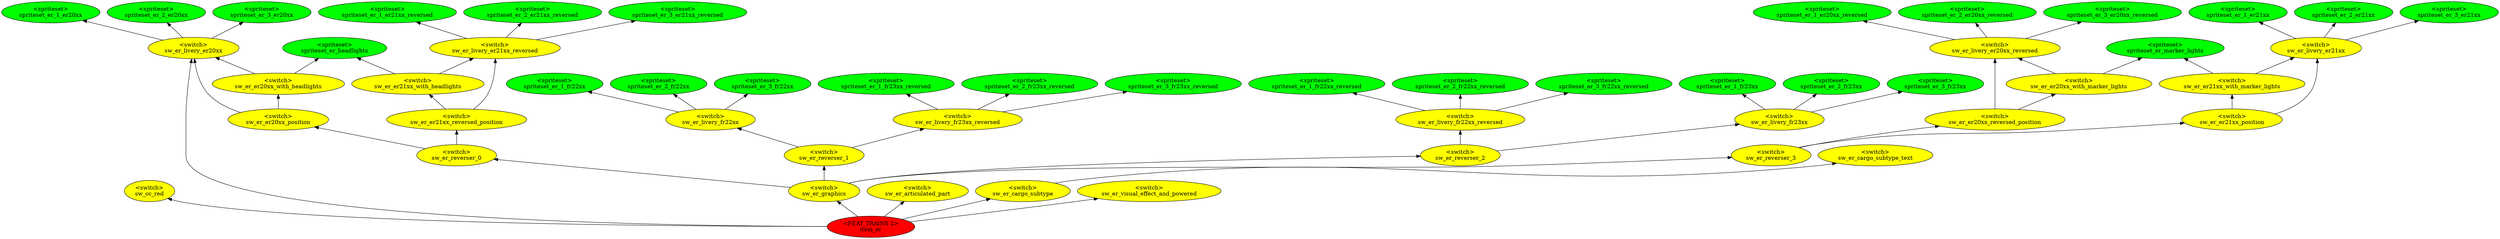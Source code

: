 digraph {
rankdir="BT"
sw_cc_red [fillcolor=yellow style="filled" label="<switch>\nsw_cc_red"]
spriteset_er_headlights [fillcolor=green style="filled" label="<spriteset>\nspriteset_er_headlights"]
spriteset_er_marker_lights [fillcolor=green style="filled" label="<spriteset>\nspriteset_er_marker_lights"]
spriteset_er_1_er20xx [fillcolor=green style="filled" label="<spriteset>\nspriteset_er_1_er20xx"]
spriteset_er_1_er20xx_reversed [fillcolor=green style="filled" label="<spriteset>\nspriteset_er_1_er20xx_reversed"]
spriteset_er_1_fr22xx [fillcolor=green style="filled" label="<spriteset>\nspriteset_er_1_fr22xx"]
spriteset_er_1_fr22xx_reversed [fillcolor=green style="filled" label="<spriteset>\nspriteset_er_1_fr22xx_reversed"]
spriteset_er_1_fr23xx [fillcolor=green style="filled" label="<spriteset>\nspriteset_er_1_fr23xx"]
spriteset_er_1_fr23xx_reversed [fillcolor=green style="filled" label="<spriteset>\nspriteset_er_1_fr23xx_reversed"]
spriteset_er_1_er21xx [fillcolor=green style="filled" label="<spriteset>\nspriteset_er_1_er21xx"]
spriteset_er_1_er21xx_reversed [fillcolor=green style="filled" label="<spriteset>\nspriteset_er_1_er21xx_reversed"]
spriteset_er_2_er20xx [fillcolor=green style="filled" label="<spriteset>\nspriteset_er_2_er20xx"]
spriteset_er_2_er20xx_reversed [fillcolor=green style="filled" label="<spriteset>\nspriteset_er_2_er20xx_reversed"]
spriteset_er_2_fr22xx [fillcolor=green style="filled" label="<spriteset>\nspriteset_er_2_fr22xx"]
spriteset_er_2_fr22xx_reversed [fillcolor=green style="filled" label="<spriteset>\nspriteset_er_2_fr22xx_reversed"]
spriteset_er_2_fr23xx [fillcolor=green style="filled" label="<spriteset>\nspriteset_er_2_fr23xx"]
spriteset_er_2_fr23xx_reversed [fillcolor=green style="filled" label="<spriteset>\nspriteset_er_2_fr23xx_reversed"]
spriteset_er_2_er21xx [fillcolor=green style="filled" label="<spriteset>\nspriteset_er_2_er21xx"]
spriteset_er_2_er21xx_reversed [fillcolor=green style="filled" label="<spriteset>\nspriteset_er_2_er21xx_reversed"]
spriteset_er_3_er20xx [fillcolor=green style="filled" label="<spriteset>\nspriteset_er_3_er20xx"]
spriteset_er_3_er20xx_reversed [fillcolor=green style="filled" label="<spriteset>\nspriteset_er_3_er20xx_reversed"]
spriteset_er_3_fr22xx [fillcolor=green style="filled" label="<spriteset>\nspriteset_er_3_fr22xx"]
spriteset_er_3_fr22xx_reversed [fillcolor=green style="filled" label="<spriteset>\nspriteset_er_3_fr22xx_reversed"]
spriteset_er_3_fr23xx [fillcolor=green style="filled" label="<spriteset>\nspriteset_er_3_fr23xx"]
spriteset_er_3_fr23xx_reversed [fillcolor=green style="filled" label="<spriteset>\nspriteset_er_3_fr23xx_reversed"]
spriteset_er_3_er21xx [fillcolor=green style="filled" label="<spriteset>\nspriteset_er_3_er21xx"]
spriteset_er_3_er21xx_reversed [fillcolor=green style="filled" label="<spriteset>\nspriteset_er_3_er21xx_reversed"]
sw_er_livery_er20xx [fillcolor=yellow style="filled" label="<switch>\nsw_er_livery_er20xx"]
sw_er_livery_er20xx_reversed [fillcolor=yellow style="filled" label="<switch>\nsw_er_livery_er20xx_reversed"]
sw_er_livery_fr22xx [fillcolor=yellow style="filled" label="<switch>\nsw_er_livery_fr22xx"]
sw_er_livery_fr22xx_reversed [fillcolor=yellow style="filled" label="<switch>\nsw_er_livery_fr22xx_reversed"]
sw_er_livery_fr23xx [fillcolor=yellow style="filled" label="<switch>\nsw_er_livery_fr23xx"]
sw_er_livery_fr23xx_reversed [fillcolor=yellow style="filled" label="<switch>\nsw_er_livery_fr23xx_reversed"]
sw_er_livery_er21xx [fillcolor=yellow style="filled" label="<switch>\nsw_er_livery_er21xx"]
sw_er_livery_er21xx_reversed [fillcolor=yellow style="filled" label="<switch>\nsw_er_livery_er21xx_reversed"]
sw_er_er20xx_with_headlights [fillcolor=yellow style="filled" label="<switch>\nsw_er_er20xx_with_headlights"]
sw_er_er20xx_position [fillcolor=yellow style="filled" label="<switch>\nsw_er_er20xx_position"]
sw_er_er20xx_with_marker_lights [fillcolor=yellow style="filled" label="<switch>\nsw_er_er20xx_with_marker_lights"]
sw_er_er20xx_reversed_position [fillcolor=yellow style="filled" label="<switch>\nsw_er_er20xx_reversed_position"]
sw_er_er21xx_with_headlights [fillcolor=yellow style="filled" label="<switch>\nsw_er_er21xx_with_headlights"]
sw_er_er21xx_reversed_position [fillcolor=yellow style="filled" label="<switch>\nsw_er_er21xx_reversed_position"]
sw_er_er21xx_with_marker_lights [fillcolor=yellow style="filled" label="<switch>\nsw_er_er21xx_with_marker_lights"]
sw_er_er21xx_position [fillcolor=yellow style="filled" label="<switch>\nsw_er_er21xx_position"]
sw_er_reverser_0 [fillcolor=yellow style="filled" label="<switch>\nsw_er_reverser_0"]
sw_er_reverser_1 [fillcolor=yellow style="filled" label="<switch>\nsw_er_reverser_1"]
sw_er_reverser_2 [fillcolor=yellow style="filled" label="<switch>\nsw_er_reverser_2"]
sw_er_reverser_3 [fillcolor=yellow style="filled" label="<switch>\nsw_er_reverser_3"]
sw_er_graphics [fillcolor=yellow style="filled" label="<switch>\nsw_er_graphics"]
sw_er_articulated_part [fillcolor=yellow style="filled" label="<switch>\nsw_er_articulated_part"]
sw_er_cargo_subtype_text [fillcolor=yellow style="filled" label="<switch>\nsw_er_cargo_subtype_text"]
sw_er_cargo_subtype [fillcolor=yellow style="filled" label="<switch>\nsw_er_cargo_subtype"]
sw_er_visual_effect_and_powered [fillcolor=yellow style="filled" label="<switch>\nsw_er_visual_effect_and_powered"]
item_er [fillcolor=red style="filled" label="<FEAT_TRAINS 2>\nitem_er"]
sw_er_livery_fr23xx->spriteset_er_3_fr23xx
sw_er_graphics->sw_er_reverser_3
sw_er_livery_er21xx->spriteset_er_2_er21xx
sw_er_er20xx_position->sw_er_livery_er20xx
item_er->sw_er_visual_effect_and_powered
sw_er_er20xx_reversed_position->sw_er_er20xx_with_marker_lights
sw_er_livery_er21xx_reversed->spriteset_er_2_er21xx_reversed
sw_er_er21xx_position->sw_er_livery_er21xx
item_er->sw_cc_red
sw_er_cargo_subtype->sw_er_cargo_subtype_text
sw_er_livery_er21xx_reversed->spriteset_er_3_er21xx_reversed
sw_er_livery_fr23xx->spriteset_er_1_fr23xx
sw_er_er21xx_reversed_position->sw_er_livery_er21xx_reversed
sw_er_livery_er21xx->spriteset_er_3_er21xx
sw_er_livery_fr22xx_reversed->spriteset_er_1_fr22xx_reversed
sw_er_livery_fr22xx_reversed->spriteset_er_2_fr22xx_reversed
sw_er_reverser_3->sw_er_er21xx_position
sw_er_er21xx_with_marker_lights->spriteset_er_marker_lights
sw_er_er20xx_position->sw_er_er20xx_with_headlights
sw_er_livery_er21xx_reversed->spriteset_er_1_er21xx_reversed
sw_er_er21xx_position->sw_er_er21xx_with_marker_lights
sw_er_livery_er20xx_reversed->spriteset_er_2_er20xx_reversed
sw_er_livery_fr23xx->spriteset_er_2_fr23xx
sw_er_er21xx_with_headlights->sw_er_livery_er21xx_reversed
sw_er_graphics->sw_er_reverser_2
sw_er_livery_er20xx->spriteset_er_1_er20xx
sw_er_er20xx_reversed_position->sw_er_livery_er20xx_reversed
sw_er_graphics->sw_er_reverser_1
sw_er_reverser_0->sw_er_er21xx_reversed_position
sw_er_reverser_1->sw_er_livery_fr23xx_reversed
sw_er_er20xx_with_marker_lights->spriteset_er_marker_lights
sw_er_er20xx_with_headlights->sw_er_livery_er20xx
sw_er_er20xx_with_headlights->spriteset_er_headlights
sw_er_reverser_2->sw_er_livery_fr22xx_reversed
sw_er_livery_fr22xx->spriteset_er_1_fr22xx
sw_er_livery_er21xx->spriteset_er_1_er21xx
sw_er_livery_er20xx->spriteset_er_3_er20xx
sw_er_reverser_1->sw_er_livery_fr22xx
sw_er_er21xx_reversed_position->sw_er_er21xx_with_headlights
sw_er_reverser_0->sw_er_er20xx_position
sw_er_livery_fr22xx_reversed->spriteset_er_3_fr22xx_reversed
sw_er_er21xx_with_headlights->spriteset_er_headlights
sw_er_livery_fr22xx->spriteset_er_2_fr22xx
sw_er_reverser_2->sw_er_livery_fr23xx
item_er->sw_er_articulated_part
item_er->sw_er_cargo_subtype
sw_er_livery_fr23xx_reversed->spriteset_er_2_fr23xx_reversed
sw_er_er20xx_with_marker_lights->sw_er_livery_er20xx_reversed
sw_er_livery_er20xx_reversed->spriteset_er_3_er20xx_reversed
sw_er_graphics->sw_er_reverser_0
sw_er_livery_er20xx->spriteset_er_2_er20xx
sw_er_reverser_3->sw_er_er20xx_reversed_position
sw_er_er21xx_with_marker_lights->sw_er_livery_er21xx
sw_er_livery_fr22xx->spriteset_er_3_fr22xx
item_er->sw_er_livery_er20xx
sw_er_livery_fr23xx_reversed->spriteset_er_3_fr23xx_reversed
item_er->sw_er_graphics
sw_er_livery_er20xx_reversed->spriteset_er_1_er20xx_reversed
sw_er_livery_fr23xx_reversed->spriteset_er_1_fr23xx_reversed
}
